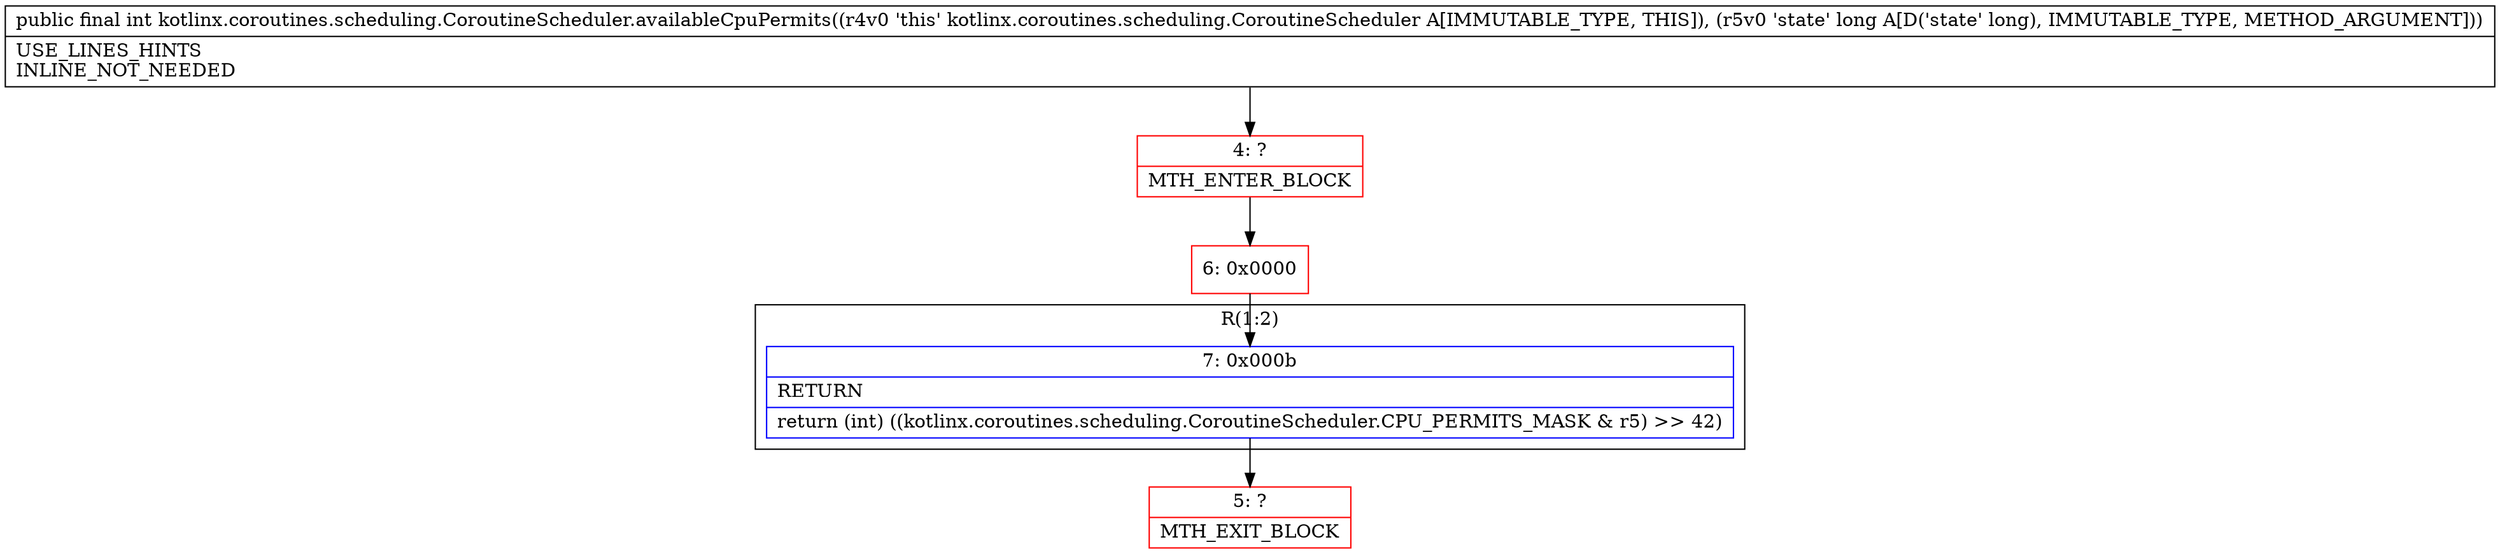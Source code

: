 digraph "CFG forkotlinx.coroutines.scheduling.CoroutineScheduler.availableCpuPermits(J)I" {
subgraph cluster_Region_708025907 {
label = "R(1:2)";
node [shape=record,color=blue];
Node_7 [shape=record,label="{7\:\ 0x000b|RETURN\l|return (int) ((kotlinx.coroutines.scheduling.CoroutineScheduler.CPU_PERMITS_MASK & r5) \>\> 42)\l}"];
}
Node_4 [shape=record,color=red,label="{4\:\ ?|MTH_ENTER_BLOCK\l}"];
Node_6 [shape=record,color=red,label="{6\:\ 0x0000}"];
Node_5 [shape=record,color=red,label="{5\:\ ?|MTH_EXIT_BLOCK\l}"];
MethodNode[shape=record,label="{public final int kotlinx.coroutines.scheduling.CoroutineScheduler.availableCpuPermits((r4v0 'this' kotlinx.coroutines.scheduling.CoroutineScheduler A[IMMUTABLE_TYPE, THIS]), (r5v0 'state' long A[D('state' long), IMMUTABLE_TYPE, METHOD_ARGUMENT]))  | USE_LINES_HINTS\lINLINE_NOT_NEEDED\l}"];
MethodNode -> Node_4;Node_7 -> Node_5;
Node_4 -> Node_6;
Node_6 -> Node_7;
}

